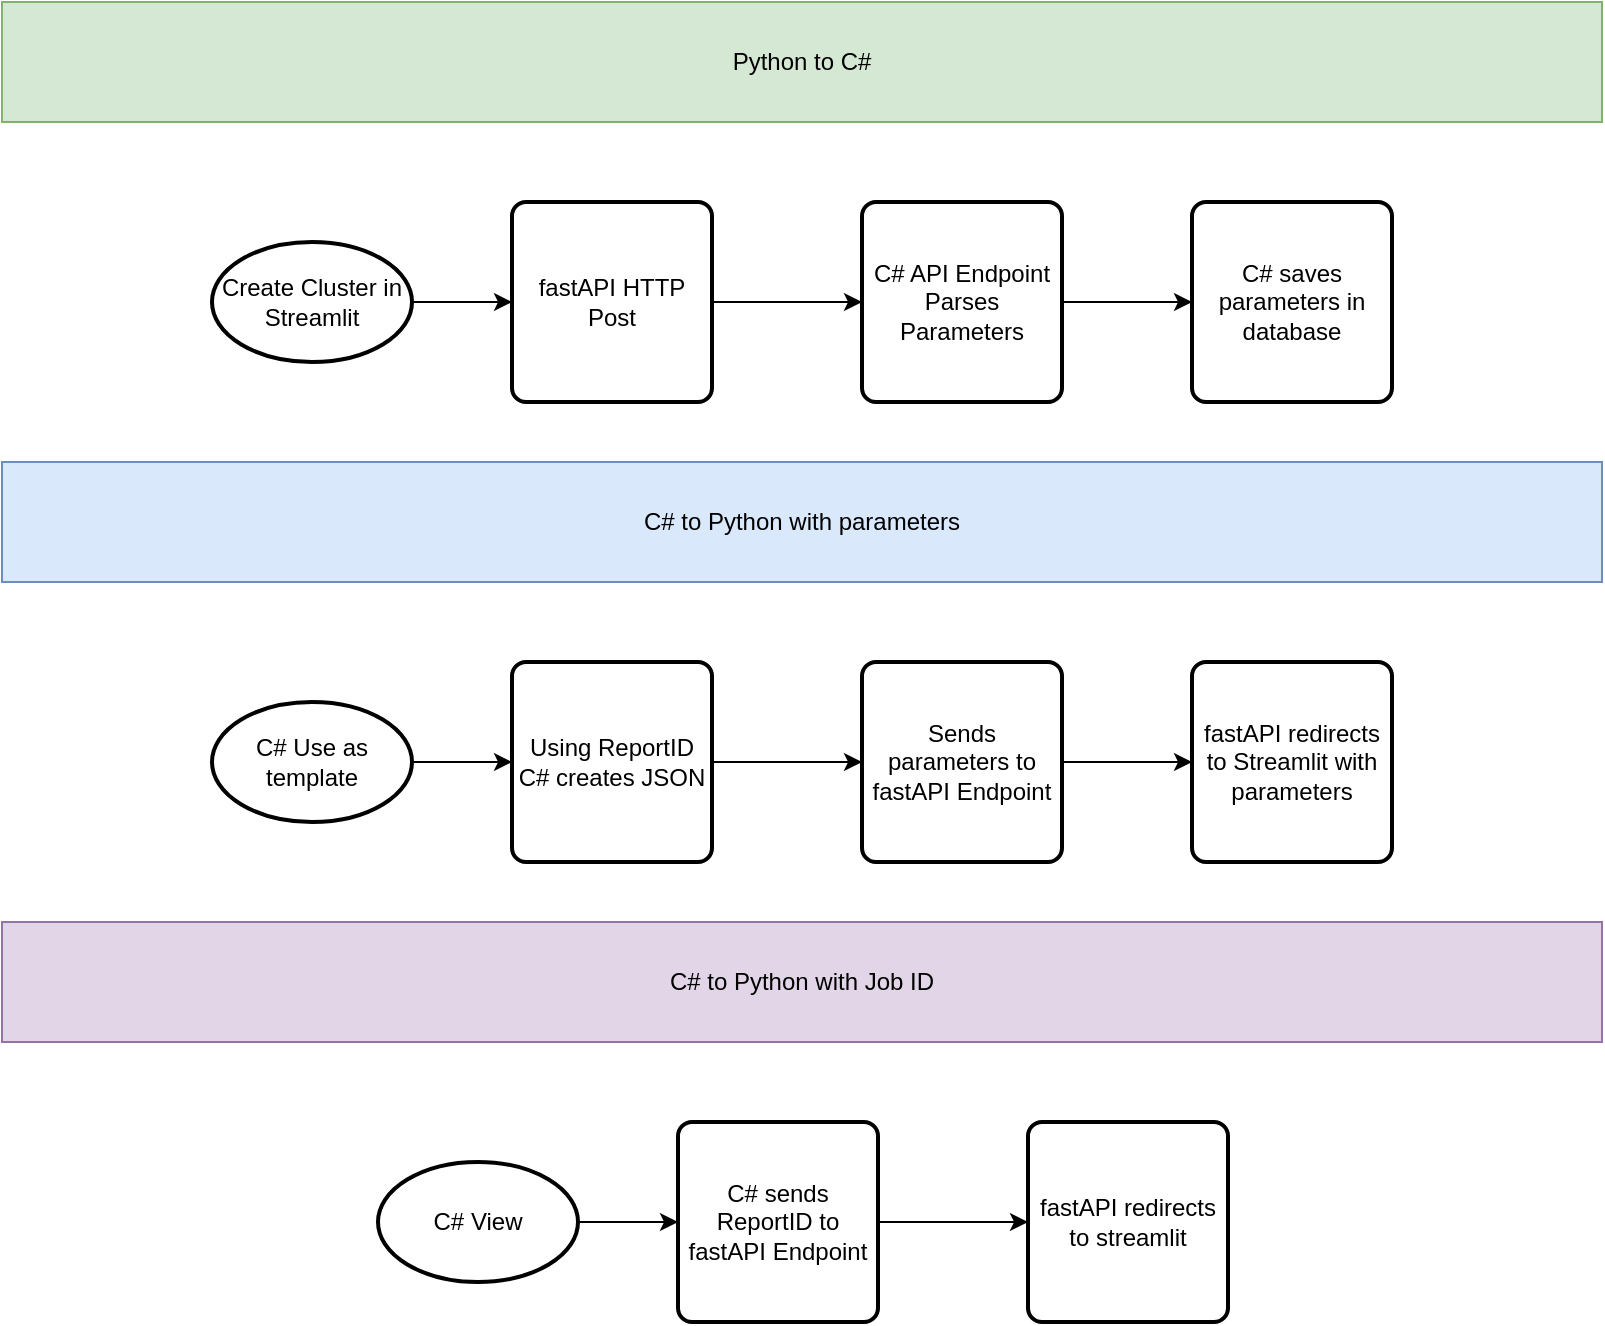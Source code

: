 <mxfile version="26.2.9">
  <diagram name="Page-1" id="LAYtUNp7teCsT3bE_3T3">
    <mxGraphModel dx="1373" dy="788" grid="1" gridSize="10" guides="1" tooltips="1" connect="1" arrows="1" fold="1" page="1" pageScale="1" pageWidth="850" pageHeight="1100" math="0" shadow="0">
      <root>
        <mxCell id="0" />
        <mxCell id="1" parent="0" />
        <mxCell id="N3LOFc4ak2wizft2iPyV-8" style="edgeStyle=orthogonalEdgeStyle;rounded=0;orthogonalLoop=1;jettySize=auto;html=1;exitX=0;exitY=0.5;exitDx=0;exitDy=0;entryX=0;entryY=0.5;entryDx=0;entryDy=0;" edge="1" parent="1">
          <mxGeometry relative="1" as="geometry">
            <mxPoint x="442.65" y="190" as="sourcePoint" />
            <mxPoint x="442.65" y="190" as="targetPoint" />
          </mxGeometry>
        </mxCell>
        <mxCell id="N3LOFc4ak2wizft2iPyV-4" value="Create Cluster in Streamlit" style="strokeWidth=2;html=1;shape=mxgraph.flowchart.start_1;whiteSpace=wrap;" vertex="1" parent="1">
          <mxGeometry x="130" y="160" width="100" height="60" as="geometry" />
        </mxCell>
        <mxCell id="N3LOFc4ak2wizft2iPyV-5" value="" style="endArrow=classic;html=1;rounded=0;exitX=1;exitY=0.5;exitDx=0;exitDy=0;exitPerimeter=0;entryX=0;entryY=0.5;entryDx=0;entryDy=0;" edge="1" parent="1" source="N3LOFc4ak2wizft2iPyV-4" target="N3LOFc4ak2wizft2iPyV-7">
          <mxGeometry width="50" height="50" relative="1" as="geometry">
            <mxPoint x="290" y="200" as="sourcePoint" />
            <mxPoint x="370" y="90" as="targetPoint" />
          </mxGeometry>
        </mxCell>
        <mxCell id="N3LOFc4ak2wizft2iPyV-12" style="edgeStyle=orthogonalEdgeStyle;rounded=0;orthogonalLoop=1;jettySize=auto;html=1;exitX=1;exitY=0.5;exitDx=0;exitDy=0;entryX=0;entryY=0.5;entryDx=0;entryDy=0;" edge="1" parent="1" source="N3LOFc4ak2wizft2iPyV-6" target="N3LOFc4ak2wizft2iPyV-11">
          <mxGeometry relative="1" as="geometry" />
        </mxCell>
        <mxCell id="N3LOFc4ak2wizft2iPyV-6" value="C# API Endpoint Parses Parameters" style="rounded=1;whiteSpace=wrap;html=1;absoluteArcSize=1;arcSize=14;strokeWidth=2;" vertex="1" parent="1">
          <mxGeometry x="455" y="140" width="100" height="100" as="geometry" />
        </mxCell>
        <mxCell id="N3LOFc4ak2wizft2iPyV-9" style="edgeStyle=orthogonalEdgeStyle;rounded=0;orthogonalLoop=1;jettySize=auto;html=1;exitX=1;exitY=0.5;exitDx=0;exitDy=0;entryX=0;entryY=0.5;entryDx=0;entryDy=0;" edge="1" parent="1" source="N3LOFc4ak2wizft2iPyV-7" target="N3LOFc4ak2wizft2iPyV-6">
          <mxGeometry relative="1" as="geometry">
            <mxPoint x="442.65" y="190" as="targetPoint" />
          </mxGeometry>
        </mxCell>
        <mxCell id="N3LOFc4ak2wizft2iPyV-7" value="fastAPI HTTP Post" style="rounded=1;whiteSpace=wrap;html=1;absoluteArcSize=1;arcSize=14;strokeWidth=2;" vertex="1" parent="1">
          <mxGeometry x="280" y="140" width="100" height="100" as="geometry" />
        </mxCell>
        <mxCell id="N3LOFc4ak2wizft2iPyV-11" value="C# saves parameters in database" style="rounded=1;whiteSpace=wrap;html=1;absoluteArcSize=1;arcSize=14;strokeWidth=2;" vertex="1" parent="1">
          <mxGeometry x="620" y="140" width="100" height="100" as="geometry" />
        </mxCell>
        <mxCell id="N3LOFc4ak2wizft2iPyV-13" value="Python to C#" style="rounded=0;whiteSpace=wrap;html=1;fillColor=#d5e8d4;strokeColor=#82b366;" vertex="1" parent="1">
          <mxGeometry x="25" y="40" width="800" height="60" as="geometry" />
        </mxCell>
        <mxCell id="N3LOFc4ak2wizft2iPyV-14" value="C# to Python with parameters" style="rounded=0;whiteSpace=wrap;html=1;fillColor=#dae8fc;strokeColor=#6c8ebf;" vertex="1" parent="1">
          <mxGeometry x="25" y="270" width="800" height="60" as="geometry" />
        </mxCell>
        <mxCell id="N3LOFc4ak2wizft2iPyV-18" style="edgeStyle=orthogonalEdgeStyle;rounded=0;orthogonalLoop=1;jettySize=auto;html=1;exitX=1;exitY=0.5;exitDx=0;exitDy=0;exitPerimeter=0;" edge="1" parent="1" source="N3LOFc4ak2wizft2iPyV-16" target="N3LOFc4ak2wizft2iPyV-17">
          <mxGeometry relative="1" as="geometry" />
        </mxCell>
        <mxCell id="N3LOFc4ak2wizft2iPyV-16" value="C# Use as template" style="strokeWidth=2;html=1;shape=mxgraph.flowchart.start_1;whiteSpace=wrap;" vertex="1" parent="1">
          <mxGeometry x="130" y="390" width="100" height="60" as="geometry" />
        </mxCell>
        <mxCell id="N3LOFc4ak2wizft2iPyV-20" style="edgeStyle=orthogonalEdgeStyle;rounded=0;orthogonalLoop=1;jettySize=auto;html=1;exitX=1;exitY=0.5;exitDx=0;exitDy=0;entryX=0;entryY=0.5;entryDx=0;entryDy=0;" edge="1" parent="1" source="N3LOFc4ak2wizft2iPyV-17" target="N3LOFc4ak2wizft2iPyV-19">
          <mxGeometry relative="1" as="geometry" />
        </mxCell>
        <mxCell id="N3LOFc4ak2wizft2iPyV-17" value="Using ReportID C# creates JSON" style="rounded=1;whiteSpace=wrap;html=1;absoluteArcSize=1;arcSize=14;strokeWidth=2;" vertex="1" parent="1">
          <mxGeometry x="280" y="370" width="100" height="100" as="geometry" />
        </mxCell>
        <mxCell id="N3LOFc4ak2wizft2iPyV-22" style="edgeStyle=orthogonalEdgeStyle;rounded=0;orthogonalLoop=1;jettySize=auto;html=1;exitX=1;exitY=0.5;exitDx=0;exitDy=0;entryX=0;entryY=0.5;entryDx=0;entryDy=0;" edge="1" parent="1" source="N3LOFc4ak2wizft2iPyV-19" target="N3LOFc4ak2wizft2iPyV-21">
          <mxGeometry relative="1" as="geometry" />
        </mxCell>
        <mxCell id="N3LOFc4ak2wizft2iPyV-19" value="Sends parameters to fastAPI Endpoint" style="rounded=1;whiteSpace=wrap;html=1;absoluteArcSize=1;arcSize=14;strokeWidth=2;" vertex="1" parent="1">
          <mxGeometry x="455" y="370" width="100" height="100" as="geometry" />
        </mxCell>
        <mxCell id="N3LOFc4ak2wizft2iPyV-21" value="fastAPI redirects to Streamlit with parameters" style="rounded=1;whiteSpace=wrap;html=1;absoluteArcSize=1;arcSize=14;strokeWidth=2;" vertex="1" parent="1">
          <mxGeometry x="620" y="370" width="100" height="100" as="geometry" />
        </mxCell>
        <mxCell id="N3LOFc4ak2wizft2iPyV-23" style="edgeStyle=orthogonalEdgeStyle;rounded=0;orthogonalLoop=1;jettySize=auto;html=1;exitX=1;exitY=0.5;exitDx=0;exitDy=0;exitPerimeter=0;" edge="1" parent="1" source="N3LOFc4ak2wizft2iPyV-24" target="N3LOFc4ak2wizft2iPyV-26">
          <mxGeometry relative="1" as="geometry" />
        </mxCell>
        <mxCell id="N3LOFc4ak2wizft2iPyV-24" value="C# View" style="strokeWidth=2;html=1;shape=mxgraph.flowchart.start_1;whiteSpace=wrap;" vertex="1" parent="1">
          <mxGeometry x="213" y="620" width="100" height="60" as="geometry" />
        </mxCell>
        <mxCell id="N3LOFc4ak2wizft2iPyV-25" style="edgeStyle=orthogonalEdgeStyle;rounded=0;orthogonalLoop=1;jettySize=auto;html=1;exitX=1;exitY=0.5;exitDx=0;exitDy=0;entryX=0;entryY=0.5;entryDx=0;entryDy=0;" edge="1" parent="1" source="N3LOFc4ak2wizft2iPyV-26" target="N3LOFc4ak2wizft2iPyV-28">
          <mxGeometry relative="1" as="geometry" />
        </mxCell>
        <mxCell id="N3LOFc4ak2wizft2iPyV-26" value="C# sends ReportID to fastAPI Endpoint" style="rounded=1;whiteSpace=wrap;html=1;absoluteArcSize=1;arcSize=14;strokeWidth=2;" vertex="1" parent="1">
          <mxGeometry x="363" y="600" width="100" height="100" as="geometry" />
        </mxCell>
        <mxCell id="N3LOFc4ak2wizft2iPyV-28" value="fastAPI redirects to streamlit" style="rounded=1;whiteSpace=wrap;html=1;absoluteArcSize=1;arcSize=14;strokeWidth=2;" vertex="1" parent="1">
          <mxGeometry x="538" y="600" width="100" height="100" as="geometry" />
        </mxCell>
        <mxCell id="N3LOFc4ak2wizft2iPyV-30" value="C# to Python with Job ID" style="rounded=0;whiteSpace=wrap;html=1;fillColor=#e1d5e7;strokeColor=#9673a6;" vertex="1" parent="1">
          <mxGeometry x="25" y="500" width="800" height="60" as="geometry" />
        </mxCell>
      </root>
    </mxGraphModel>
  </diagram>
</mxfile>
